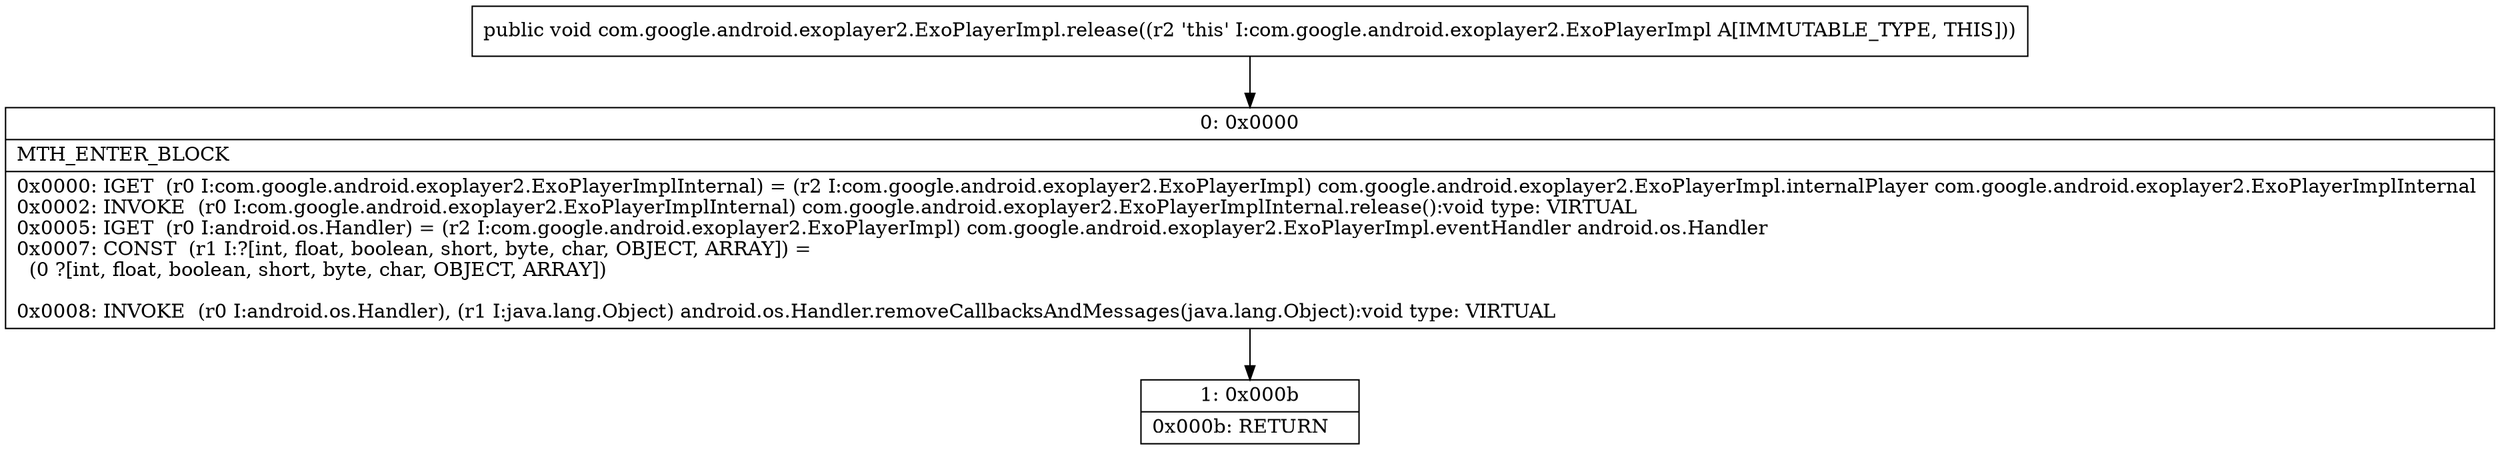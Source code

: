 digraph "CFG forcom.google.android.exoplayer2.ExoPlayerImpl.release()V" {
Node_0 [shape=record,label="{0\:\ 0x0000|MTH_ENTER_BLOCK\l|0x0000: IGET  (r0 I:com.google.android.exoplayer2.ExoPlayerImplInternal) = (r2 I:com.google.android.exoplayer2.ExoPlayerImpl) com.google.android.exoplayer2.ExoPlayerImpl.internalPlayer com.google.android.exoplayer2.ExoPlayerImplInternal \l0x0002: INVOKE  (r0 I:com.google.android.exoplayer2.ExoPlayerImplInternal) com.google.android.exoplayer2.ExoPlayerImplInternal.release():void type: VIRTUAL \l0x0005: IGET  (r0 I:android.os.Handler) = (r2 I:com.google.android.exoplayer2.ExoPlayerImpl) com.google.android.exoplayer2.ExoPlayerImpl.eventHandler android.os.Handler \l0x0007: CONST  (r1 I:?[int, float, boolean, short, byte, char, OBJECT, ARRAY]) = \l  (0 ?[int, float, boolean, short, byte, char, OBJECT, ARRAY])\l \l0x0008: INVOKE  (r0 I:android.os.Handler), (r1 I:java.lang.Object) android.os.Handler.removeCallbacksAndMessages(java.lang.Object):void type: VIRTUAL \l}"];
Node_1 [shape=record,label="{1\:\ 0x000b|0x000b: RETURN   \l}"];
MethodNode[shape=record,label="{public void com.google.android.exoplayer2.ExoPlayerImpl.release((r2 'this' I:com.google.android.exoplayer2.ExoPlayerImpl A[IMMUTABLE_TYPE, THIS])) }"];
MethodNode -> Node_0;
Node_0 -> Node_1;
}

